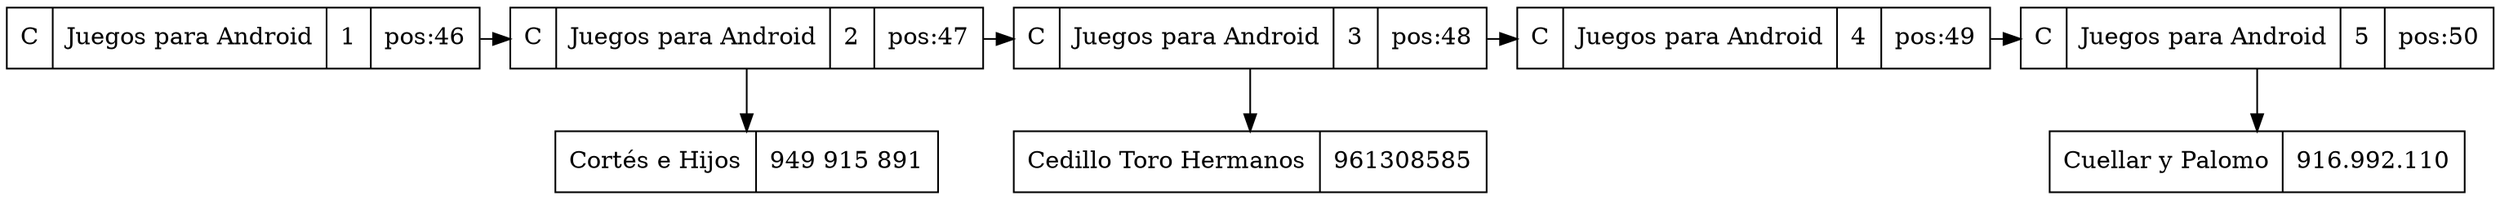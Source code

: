 digraph G{
node[shape="box" shape="record"]
graph[splines="ortho"]
node45[label="C|Juegos para Android|1|pos:46"];
node45->node46;
node46[label="C|Juegos para Android|2|pos:47"];
node0xc000050820[label="Cortés e Hijos|949 915 891"];
node46->node0xc000050820;
node46->node47;
node47[label="C|Juegos para Android|3|pos:48"];
node0xc000050870[label="Cedillo Toro Hermanos|961308585"];
node47->node0xc000050870;
node47->node48;
node48[label="C|Juegos para Android|4|pos:49"];
node48->node49;
node49[label="C|Juegos para Android|5|pos:50"];
node0xc0000508c0[label="Cuellar y Palomo|916.992.110"];
node49->node0xc0000508c0;
{rank="same"; node45; node46; node47; node48; node49}
}
